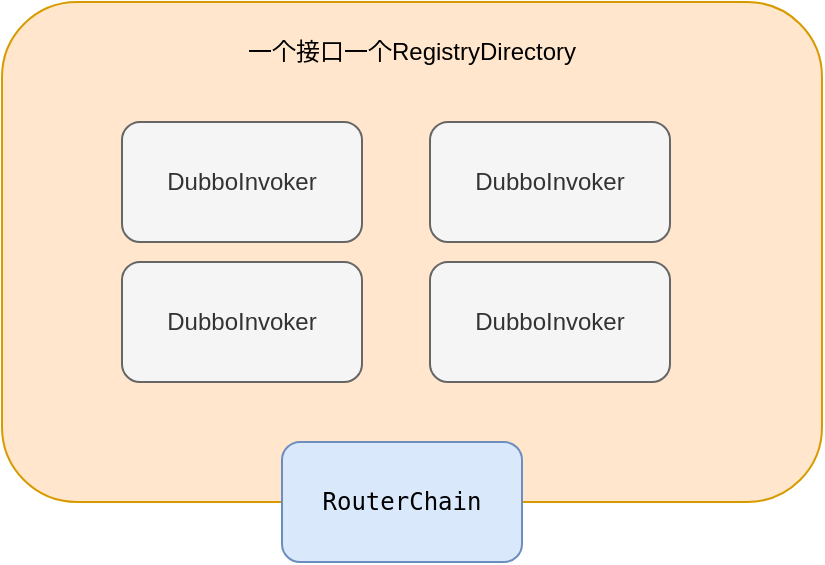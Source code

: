 <mxfile version="14.7.7" type="github">
  <diagram id="gCe4jKtws-3xtXJr8Xob" name="Page-1">
    <mxGraphModel dx="946" dy="536" grid="1" gridSize="10" guides="1" tooltips="1" connect="1" arrows="1" fold="1" page="1" pageScale="1" pageWidth="827" pageHeight="1169" math="0" shadow="0">
      <root>
        <mxCell id="0" />
        <mxCell id="1" parent="0" />
        <mxCell id="EOEE4c7dVtN_TcgUPGiO-1" value="" style="rounded=1;whiteSpace=wrap;html=1;fillColor=#ffe6cc;strokeColor=#d79b00;" vertex="1" parent="1">
          <mxGeometry x="200" y="140" width="410" height="250" as="geometry" />
        </mxCell>
        <mxCell id="EOEE4c7dVtN_TcgUPGiO-2" value="一个接口一个RegistryDirectory" style="text;html=1;strokeColor=none;fillColor=none;align=center;verticalAlign=middle;whiteSpace=wrap;rounded=0;" vertex="1" parent="1">
          <mxGeometry x="278" y="160" width="254" height="10" as="geometry" />
        </mxCell>
        <mxCell id="EOEE4c7dVtN_TcgUPGiO-3" value="&lt;pre&gt;RouterChain&lt;/pre&gt;" style="rounded=1;whiteSpace=wrap;html=1;fillColor=#dae8fc;strokeColor=#6c8ebf;" vertex="1" parent="1">
          <mxGeometry x="340" y="360" width="120" height="60" as="geometry" />
        </mxCell>
        <mxCell id="EOEE4c7dVtN_TcgUPGiO-4" value="DubboInvoker" style="rounded=1;whiteSpace=wrap;html=1;fillColor=#f5f5f5;strokeColor=#666666;fontColor=#333333;" vertex="1" parent="1">
          <mxGeometry x="260" y="200" width="120" height="60" as="geometry" />
        </mxCell>
        <mxCell id="EOEE4c7dVtN_TcgUPGiO-5" value="DubboInvoker" style="rounded=1;whiteSpace=wrap;html=1;fillColor=#f5f5f5;strokeColor=#666666;fontColor=#333333;" vertex="1" parent="1">
          <mxGeometry x="414" y="200" width="120" height="60" as="geometry" />
        </mxCell>
        <mxCell id="EOEE4c7dVtN_TcgUPGiO-6" value="DubboInvoker" style="rounded=1;whiteSpace=wrap;html=1;fillColor=#f5f5f5;strokeColor=#666666;fontColor=#333333;" vertex="1" parent="1">
          <mxGeometry x="260" y="270" width="120" height="60" as="geometry" />
        </mxCell>
        <mxCell id="EOEE4c7dVtN_TcgUPGiO-7" value="DubboInvoker" style="rounded=1;whiteSpace=wrap;html=1;fillColor=#f5f5f5;strokeColor=#666666;fontColor=#333333;" vertex="1" parent="1">
          <mxGeometry x="414" y="270" width="120" height="60" as="geometry" />
        </mxCell>
      </root>
    </mxGraphModel>
  </diagram>
</mxfile>

